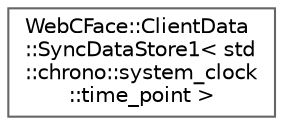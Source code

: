 digraph "Graphical Class Hierarchy"
{
 // LATEX_PDF_SIZE
  bgcolor="transparent";
  edge [fontname=Helvetica,fontsize=10,labelfontname=Helvetica,labelfontsize=10];
  node [fontname=Helvetica,fontsize=10,shape=box,height=0.2,width=0.4];
  rankdir="LR";
  Node0 [id="Node000000",label="WebCFace::ClientData\l::SyncDataStore1\< std\l::chrono::system_clock\l::time_point \>",height=0.2,width=0.4,color="grey40", fillcolor="white", style="filled",URL="$classWebCFace_1_1ClientData_1_1SyncDataStore1.html",tooltip=" "];
}
